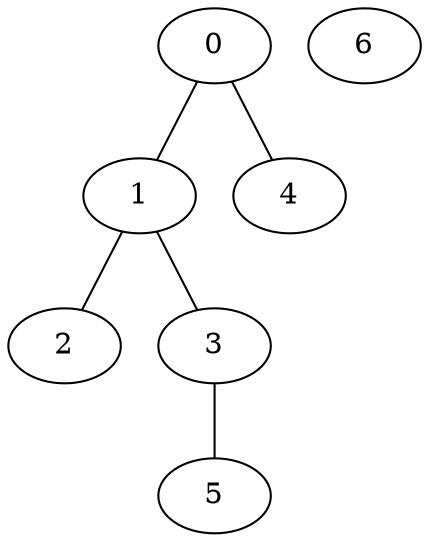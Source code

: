 graph "sampletest150-mod2_image10.bmp" {
	0	 [type=corner,
		x=209,
		y=193];
	1	 [type=intersection,
		x=209,
		y=210];
	0 -- 1	 [angle0="-1.57",
		frequency=1,
		type0=line];
	4	 [type=endpoint,
		x=284,
		y=213];
	0 -- 4	 [angle0=".26",
		frequency=1,
		type0=line];
	2	 [type=endpoint,
		x=349,
		y=345];
	1 -- 2	 [angle0=".77",
		frequency=1,
		type0=line];
	3	 [type=corner,
		x=195,
		y=205];
	1 -- 3	 [angle0=".34",
		frequency=1,
		type0=line];
	5	 [type=endpoint,
		x=195,
		y=271];
	3 -- 5	 [angle0="-1.57",
		frequency=1,
		type0=line];
	6	 [type=circle,
		x=250,
		y=247];
}
